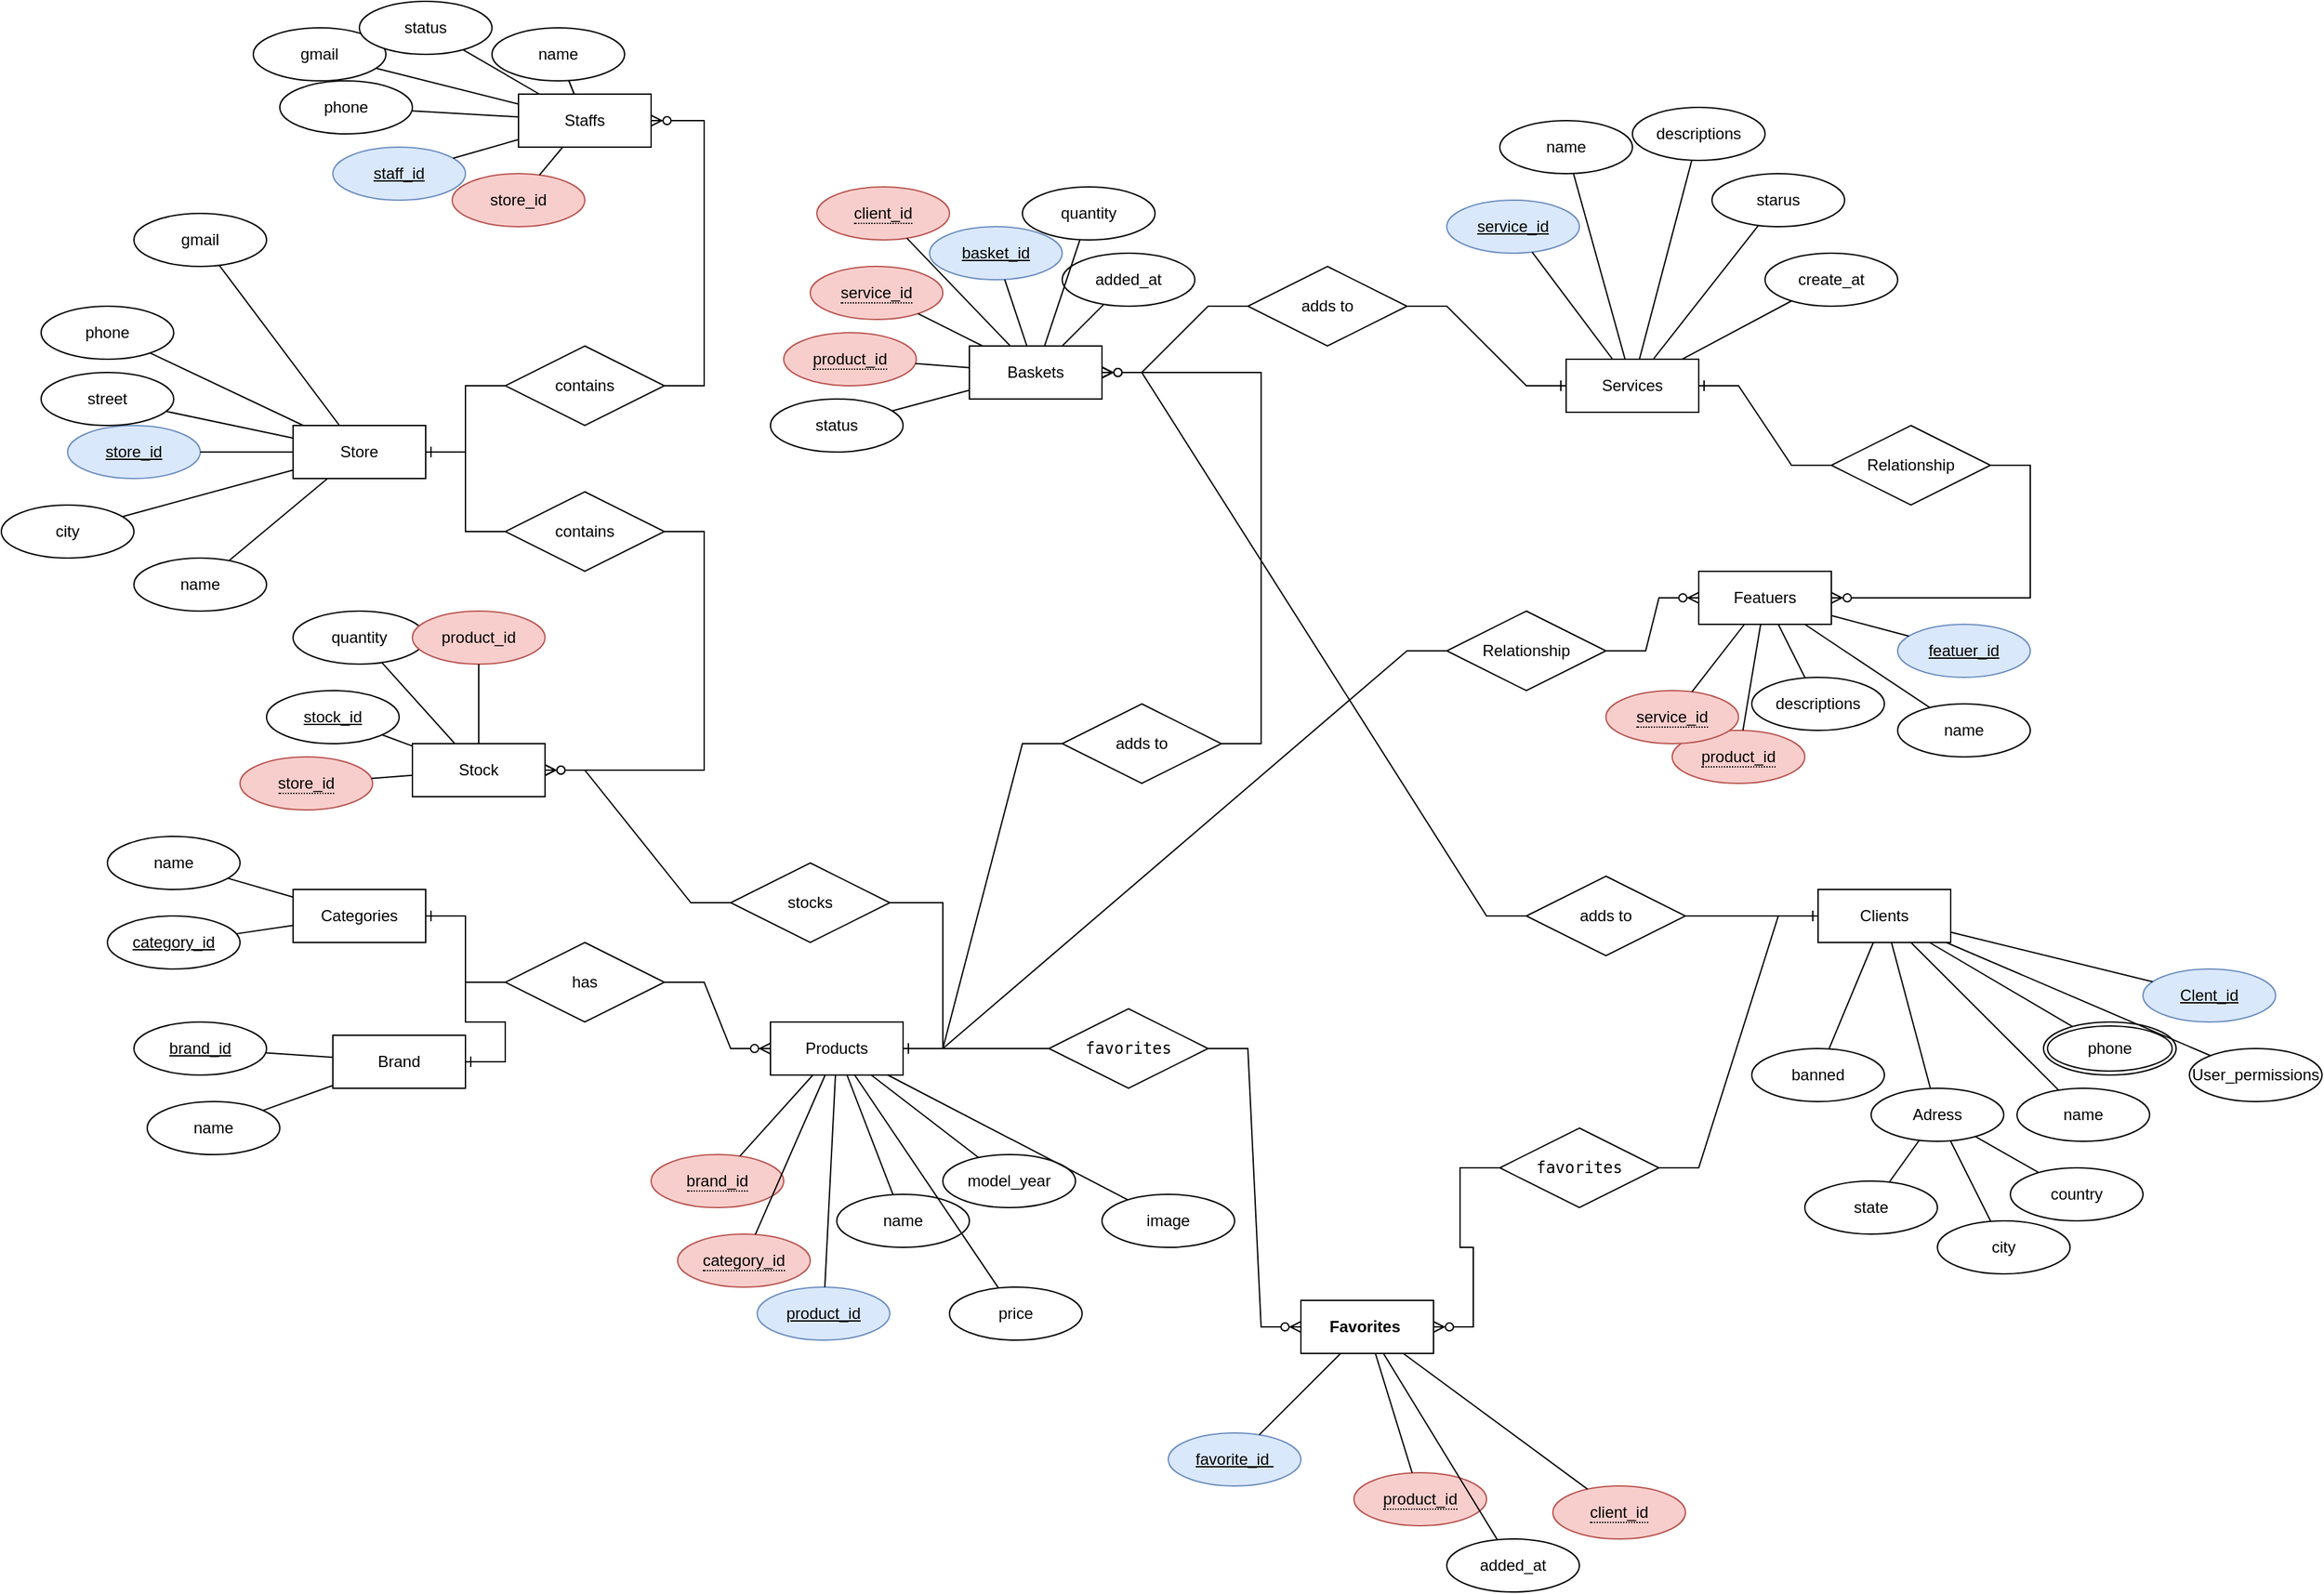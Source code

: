 <mxfile version="26.2.2">
  <diagram name="Page-1" id="0Go1meMKCaIbpSAQUN-O">
    <mxGraphModel dx="2223" dy="1915" grid="1" gridSize="10" guides="1" tooltips="1" connect="1" arrows="1" fold="1" page="1" pageScale="1" pageWidth="850" pageHeight="1100" math="0" shadow="0">
      <root>
        <mxCell id="0" />
        <mxCell id="1" parent="0" />
        <mxCell id="fziOAV0O-x6QPgWiYuab-1" value="Clients" style="whiteSpace=wrap;html=1;align=center;" parent="1" vertex="1">
          <mxGeometry x="1030" y="480" width="100" height="40" as="geometry" />
        </mxCell>
        <mxCell id="fziOAV0O-x6QPgWiYuab-2" value="Clent_id" style="ellipse;whiteSpace=wrap;html=1;align=center;fontStyle=4;fillColor=#dae8fc;strokeColor=#6c8ebf;gradientColor=none;" parent="1" vertex="1">
          <mxGeometry x="1275" y="540" width="100" height="40" as="geometry" />
        </mxCell>
        <mxCell id="fziOAV0O-x6QPgWiYuab-3" value="phone" style="ellipse;shape=doubleEllipse;margin=3;whiteSpace=wrap;html=1;align=center;" parent="1" vertex="1">
          <mxGeometry x="1200" y="580" width="100" height="40" as="geometry" />
        </mxCell>
        <mxCell id="fziOAV0O-x6QPgWiYuab-4" value="Adress" style="ellipse;whiteSpace=wrap;html=1;align=center;" parent="1" vertex="1">
          <mxGeometry x="1070" y="630" width="100" height="40" as="geometry" />
        </mxCell>
        <mxCell id="fziOAV0O-x6QPgWiYuab-5" value="state" style="ellipse;whiteSpace=wrap;html=1;align=center;" parent="1" vertex="1">
          <mxGeometry x="1020" y="700" width="100" height="40" as="geometry" />
        </mxCell>
        <mxCell id="fziOAV0O-x6QPgWiYuab-6" value="country" style="ellipse;whiteSpace=wrap;html=1;align=center;" parent="1" vertex="1">
          <mxGeometry x="1175" y="690" width="100" height="40" as="geometry" />
        </mxCell>
        <mxCell id="fziOAV0O-x6QPgWiYuab-7" value="city" style="ellipse;whiteSpace=wrap;html=1;align=center;" parent="1" vertex="1">
          <mxGeometry x="1120" y="730" width="100" height="40" as="geometry" />
        </mxCell>
        <mxCell id="fziOAV0O-x6QPgWiYuab-8" value="" style="endArrow=none;html=1;rounded=0;" parent="1" source="fziOAV0O-x6QPgWiYuab-6" target="fziOAV0O-x6QPgWiYuab-4" edge="1">
          <mxGeometry relative="1" as="geometry">
            <mxPoint x="340" y="-90" as="sourcePoint" />
            <mxPoint x="500" y="-90" as="targetPoint" />
          </mxGeometry>
        </mxCell>
        <mxCell id="fziOAV0O-x6QPgWiYuab-9" value="" style="endArrow=none;html=1;rounded=0;" parent="1" source="fziOAV0O-x6QPgWiYuab-5" target="fziOAV0O-x6QPgWiYuab-4" edge="1">
          <mxGeometry relative="1" as="geometry">
            <mxPoint x="90" y="-160" as="sourcePoint" />
            <mxPoint x="250" y="-160" as="targetPoint" />
          </mxGeometry>
        </mxCell>
        <mxCell id="fziOAV0O-x6QPgWiYuab-10" value="" style="endArrow=none;html=1;rounded=0;" parent="1" source="fziOAV0O-x6QPgWiYuab-7" target="fziOAV0O-x6QPgWiYuab-4" edge="1">
          <mxGeometry relative="1" as="geometry">
            <mxPoint x="-80" y="-60" as="sourcePoint" />
            <mxPoint x="80" y="-60" as="targetPoint" />
          </mxGeometry>
        </mxCell>
        <mxCell id="fziOAV0O-x6QPgWiYuab-11" value="" style="endArrow=none;html=1;rounded=0;" parent="1" source="fziOAV0O-x6QPgWiYuab-3" target="fziOAV0O-x6QPgWiYuab-1" edge="1">
          <mxGeometry relative="1" as="geometry">
            <mxPoint x="340" y="-90" as="sourcePoint" />
            <mxPoint x="500" y="-90" as="targetPoint" />
          </mxGeometry>
        </mxCell>
        <mxCell id="fziOAV0O-x6QPgWiYuab-12" value="" style="endArrow=none;html=1;rounded=0;" parent="1" source="fziOAV0O-x6QPgWiYuab-4" target="fziOAV0O-x6QPgWiYuab-1" edge="1">
          <mxGeometry relative="1" as="geometry">
            <mxPoint x="340" y="20" as="sourcePoint" />
            <mxPoint x="500" y="20" as="targetPoint" />
          </mxGeometry>
        </mxCell>
        <mxCell id="fziOAV0O-x6QPgWiYuab-13" value="" style="endArrow=none;html=1;rounded=0;" parent="1" source="fziOAV0O-x6QPgWiYuab-2" target="fziOAV0O-x6QPgWiYuab-1" edge="1">
          <mxGeometry relative="1" as="geometry">
            <mxPoint x="-90" y="80" as="sourcePoint" />
            <mxPoint x="70" y="80" as="targetPoint" />
          </mxGeometry>
        </mxCell>
        <mxCell id="fziOAV0O-x6QPgWiYuab-14" value="name" style="ellipse;whiteSpace=wrap;html=1;align=center;" parent="1" vertex="1">
          <mxGeometry x="1180" y="630" width="100" height="40" as="geometry" />
        </mxCell>
        <mxCell id="fziOAV0O-x6QPgWiYuab-15" value="" style="endArrow=none;html=1;rounded=0;" parent="1" source="fziOAV0O-x6QPgWiYuab-14" target="fziOAV0O-x6QPgWiYuab-1" edge="1">
          <mxGeometry relative="1" as="geometry">
            <mxPoint x="20" y="230" as="sourcePoint" />
            <mxPoint x="180" y="230" as="targetPoint" />
          </mxGeometry>
        </mxCell>
        <mxCell id="fziOAV0O-x6QPgWiYuab-16" value="User_permissions" style="ellipse;whiteSpace=wrap;html=1;align=center;" parent="1" vertex="1">
          <mxGeometry x="1310" y="600" width="100" height="40" as="geometry" />
        </mxCell>
        <mxCell id="fziOAV0O-x6QPgWiYuab-17" value="banned" style="ellipse;whiteSpace=wrap;html=1;align=center;" parent="1" vertex="1">
          <mxGeometry x="980" y="600" width="100" height="40" as="geometry" />
        </mxCell>
        <mxCell id="fziOAV0O-x6QPgWiYuab-18" value="" style="endArrow=none;html=1;rounded=0;" parent="1" source="fziOAV0O-x6QPgWiYuab-16" target="fziOAV0O-x6QPgWiYuab-1" edge="1">
          <mxGeometry relative="1" as="geometry">
            <mxPoint x="-70" y="270" as="sourcePoint" />
            <mxPoint x="90" y="270" as="targetPoint" />
          </mxGeometry>
        </mxCell>
        <mxCell id="sQHf0m6mFxHsj5n3u1dS-2" value="Store" style="whiteSpace=wrap;html=1;align=center;" parent="1" vertex="1">
          <mxGeometry x="-120" y="130" width="100" height="40" as="geometry" />
        </mxCell>
        <mxCell id="sQHf0m6mFxHsj5n3u1dS-3" value="store_id" style="ellipse;whiteSpace=wrap;html=1;align=center;fontStyle=4;fillColor=#dae8fc;strokeColor=#6c8ebf;" parent="1" vertex="1">
          <mxGeometry x="-290" y="130" width="100" height="40" as="geometry" />
        </mxCell>
        <mxCell id="sQHf0m6mFxHsj5n3u1dS-13" value="" style="endArrow=none;html=1;rounded=0;" parent="1" source="sQHf0m6mFxHsj5n3u1dS-2" target="sQHf0m6mFxHsj5n3u1dS-3" edge="1">
          <mxGeometry relative="1" as="geometry">
            <mxPoint x="-10" y="220" as="sourcePoint" />
            <mxPoint x="360" y="80" as="targetPoint" />
          </mxGeometry>
        </mxCell>
        <mxCell id="sQHf0m6mFxHsj5n3u1dS-15" value="name" style="ellipse;whiteSpace=wrap;html=1;align=center;" parent="1" vertex="1">
          <mxGeometry x="-240" y="230" width="100" height="40" as="geometry" />
        </mxCell>
        <mxCell id="sQHf0m6mFxHsj5n3u1dS-16" value="" style="endArrow=none;html=1;rounded=0;" parent="1" source="sQHf0m6mFxHsj5n3u1dS-2" target="sQHf0m6mFxHsj5n3u1dS-15" edge="1">
          <mxGeometry relative="1" as="geometry">
            <mxPoint x="20" y="230" as="sourcePoint" />
            <mxPoint x="180" y="230" as="targetPoint" />
          </mxGeometry>
        </mxCell>
        <mxCell id="sQHf0m6mFxHsj5n3u1dS-17" value="gmail" style="ellipse;whiteSpace=wrap;html=1;align=center;" parent="1" vertex="1">
          <mxGeometry x="-240" y="-30" width="100" height="40" as="geometry" />
        </mxCell>
        <mxCell id="sQHf0m6mFxHsj5n3u1dS-18" value="phone" style="ellipse;whiteSpace=wrap;html=1;align=center;" parent="1" vertex="1">
          <mxGeometry x="-310" y="40" width="100" height="40" as="geometry" />
        </mxCell>
        <mxCell id="sQHf0m6mFxHsj5n3u1dS-19" value="" style="endArrow=none;html=1;rounded=0;" parent="1" source="sQHf0m6mFxHsj5n3u1dS-2" target="sQHf0m6mFxHsj5n3u1dS-17" edge="1">
          <mxGeometry relative="1" as="geometry">
            <mxPoint x="-70" y="200" as="sourcePoint" />
            <mxPoint x="90" y="200" as="targetPoint" />
          </mxGeometry>
        </mxCell>
        <mxCell id="sQHf0m6mFxHsj5n3u1dS-20" value="" style="endArrow=none;html=1;rounded=0;" parent="1" source="sQHf0m6mFxHsj5n3u1dS-2" target="sQHf0m6mFxHsj5n3u1dS-18" edge="1">
          <mxGeometry relative="1" as="geometry">
            <mxPoint x="20" y="280" as="sourcePoint" />
            <mxPoint x="180" y="280" as="targetPoint" />
          </mxGeometry>
        </mxCell>
        <mxCell id="sQHf0m6mFxHsj5n3u1dS-21" value="city" style="ellipse;whiteSpace=wrap;html=1;align=center;" parent="1" vertex="1">
          <mxGeometry x="-340" y="190" width="100" height="40" as="geometry" />
        </mxCell>
        <mxCell id="sQHf0m6mFxHsj5n3u1dS-22" value="street" style="ellipse;whiteSpace=wrap;html=1;align=center;" parent="1" vertex="1">
          <mxGeometry x="-310" y="90" width="100" height="40" as="geometry" />
        </mxCell>
        <mxCell id="sQHf0m6mFxHsj5n3u1dS-23" value="" style="endArrow=none;html=1;rounded=0;" parent="1" source="sQHf0m6mFxHsj5n3u1dS-2" target="sQHf0m6mFxHsj5n3u1dS-21" edge="1">
          <mxGeometry relative="1" as="geometry">
            <mxPoint x="-60" y="180" as="sourcePoint" />
            <mxPoint x="100" y="180" as="targetPoint" />
          </mxGeometry>
        </mxCell>
        <mxCell id="sQHf0m6mFxHsj5n3u1dS-24" value="" style="endArrow=none;html=1;rounded=0;" parent="1" source="sQHf0m6mFxHsj5n3u1dS-2" target="sQHf0m6mFxHsj5n3u1dS-22" edge="1">
          <mxGeometry relative="1" as="geometry">
            <mxPoint x="-160" y="240" as="sourcePoint" />
            <mxPoint y="240" as="targetPoint" />
          </mxGeometry>
        </mxCell>
        <mxCell id="sQHf0m6mFxHsj5n3u1dS-26" value="Services" style="whiteSpace=wrap;html=1;align=center;" parent="1" vertex="1">
          <mxGeometry x="840" y="80" width="100" height="40" as="geometry" />
        </mxCell>
        <mxCell id="sQHf0m6mFxHsj5n3u1dS-27" value="starus" style="ellipse;whiteSpace=wrap;html=1;align=center;" parent="1" vertex="1">
          <mxGeometry x="950" y="-60" width="100" height="40" as="geometry" />
        </mxCell>
        <mxCell id="sQHf0m6mFxHsj5n3u1dS-28" value="service_id" style="ellipse;whiteSpace=wrap;html=1;align=center;fontStyle=4;fillColor=#dae8fc;strokeColor=#6c8ebf;" parent="1" vertex="1">
          <mxGeometry x="750" y="-40" width="100" height="40" as="geometry" />
        </mxCell>
        <mxCell id="sQHf0m6mFxHsj5n3u1dS-29" value="descriptions" style="ellipse;whiteSpace=wrap;html=1;align=center;" parent="1" vertex="1">
          <mxGeometry x="890" y="-110" width="100" height="40" as="geometry" />
        </mxCell>
        <mxCell id="sQHf0m6mFxHsj5n3u1dS-30" value="name" style="ellipse;whiteSpace=wrap;html=1;align=center;" parent="1" vertex="1">
          <mxGeometry x="790" y="-100" width="100" height="40" as="geometry" />
        </mxCell>
        <mxCell id="sQHf0m6mFxHsj5n3u1dS-31" value="" style="endArrow=none;html=1;rounded=0;" parent="1" source="sQHf0m6mFxHsj5n3u1dS-26" target="sQHf0m6mFxHsj5n3u1dS-27" edge="1">
          <mxGeometry relative="1" as="geometry">
            <mxPoint x="250" y="210" as="sourcePoint" />
            <mxPoint x="410" y="210" as="targetPoint" />
          </mxGeometry>
        </mxCell>
        <mxCell id="sQHf0m6mFxHsj5n3u1dS-32" value="" style="endArrow=none;html=1;rounded=0;" parent="1" source="sQHf0m6mFxHsj5n3u1dS-26" target="sQHf0m6mFxHsj5n3u1dS-29" edge="1">
          <mxGeometry relative="1" as="geometry">
            <mxPoint x="240" y="290" as="sourcePoint" />
            <mxPoint x="400" y="290" as="targetPoint" />
          </mxGeometry>
        </mxCell>
        <mxCell id="sQHf0m6mFxHsj5n3u1dS-33" value="" style="endArrow=none;html=1;rounded=0;" parent="1" source="sQHf0m6mFxHsj5n3u1dS-26" target="sQHf0m6mFxHsj5n3u1dS-30" edge="1">
          <mxGeometry relative="1" as="geometry">
            <mxPoint x="620" y="240" as="sourcePoint" />
            <mxPoint x="780" y="240" as="targetPoint" />
          </mxGeometry>
        </mxCell>
        <mxCell id="sQHf0m6mFxHsj5n3u1dS-34" value="" style="endArrow=none;html=1;rounded=0;" parent="1" source="sQHf0m6mFxHsj5n3u1dS-26" target="sQHf0m6mFxHsj5n3u1dS-28" edge="1">
          <mxGeometry relative="1" as="geometry">
            <mxPoint x="570" y="160" as="sourcePoint" />
            <mxPoint x="730" y="160" as="targetPoint" />
          </mxGeometry>
        </mxCell>
        <mxCell id="sQHf0m6mFxHsj5n3u1dS-35" value="create_at" style="ellipse;whiteSpace=wrap;html=1;align=center;" parent="1" vertex="1">
          <mxGeometry x="990" width="100" height="40" as="geometry" />
        </mxCell>
        <mxCell id="sQHf0m6mFxHsj5n3u1dS-36" value="" style="endArrow=none;html=1;rounded=0;" parent="1" source="sQHf0m6mFxHsj5n3u1dS-26" target="sQHf0m6mFxHsj5n3u1dS-35" edge="1">
          <mxGeometry relative="1" as="geometry">
            <mxPoint x="250" y="220" as="sourcePoint" />
            <mxPoint x="410" y="220" as="targetPoint" />
          </mxGeometry>
        </mxCell>
        <mxCell id="sQHf0m6mFxHsj5n3u1dS-37" value="Categories" style="whiteSpace=wrap;html=1;align=center;" parent="1" vertex="1">
          <mxGeometry x="-120" y="480" width="100" height="40" as="geometry" />
        </mxCell>
        <mxCell id="sQHf0m6mFxHsj5n3u1dS-38" value="Brand" style="whiteSpace=wrap;html=1;align=center;" parent="1" vertex="1">
          <mxGeometry x="-90" y="590" width="100" height="40" as="geometry" />
        </mxCell>
        <mxCell id="sQHf0m6mFxHsj5n3u1dS-39" value="name" style="ellipse;whiteSpace=wrap;html=1;align=center;" parent="1" vertex="1">
          <mxGeometry x="-260" y="440" width="100" height="40" as="geometry" />
        </mxCell>
        <mxCell id="sQHf0m6mFxHsj5n3u1dS-40" value="category_id" style="ellipse;whiteSpace=wrap;html=1;align=center;fontStyle=4;" parent="1" vertex="1">
          <mxGeometry x="-260" y="500" width="100" height="40" as="geometry" />
        </mxCell>
        <mxCell id="sQHf0m6mFxHsj5n3u1dS-41" value="name" style="ellipse;whiteSpace=wrap;html=1;align=center;" parent="1" vertex="1">
          <mxGeometry x="-230" y="640" width="100" height="40" as="geometry" />
        </mxCell>
        <mxCell id="sQHf0m6mFxHsj5n3u1dS-42" value="brand_id" style="ellipse;whiteSpace=wrap;html=1;align=center;fontStyle=4;" parent="1" vertex="1">
          <mxGeometry x="-240" y="580" width="100" height="40" as="geometry" />
        </mxCell>
        <mxCell id="sQHf0m6mFxHsj5n3u1dS-47" value="" style="endArrow=none;html=1;rounded=0;" parent="1" source="sQHf0m6mFxHsj5n3u1dS-39" target="sQHf0m6mFxHsj5n3u1dS-37" edge="1">
          <mxGeometry relative="1" as="geometry">
            <mxPoint x="190" y="310" as="sourcePoint" />
            <mxPoint x="400" y="210" as="targetPoint" />
          </mxGeometry>
        </mxCell>
        <mxCell id="sQHf0m6mFxHsj5n3u1dS-48" value="" style="endArrow=none;html=1;rounded=0;" parent="1" source="sQHf0m6mFxHsj5n3u1dS-40" target="sQHf0m6mFxHsj5n3u1dS-37" edge="1">
          <mxGeometry relative="1" as="geometry">
            <mxPoint x="-90" y="230" as="sourcePoint" />
            <mxPoint x="70" y="230" as="targetPoint" />
          </mxGeometry>
        </mxCell>
        <mxCell id="sQHf0m6mFxHsj5n3u1dS-49" value="" style="endArrow=none;html=1;rounded=0;" parent="1" source="sQHf0m6mFxHsj5n3u1dS-41" target="sQHf0m6mFxHsj5n3u1dS-38" edge="1">
          <mxGeometry relative="1" as="geometry">
            <mxPoint x="10" y="200" as="sourcePoint" />
            <mxPoint x="170" y="200" as="targetPoint" />
          </mxGeometry>
        </mxCell>
        <mxCell id="sQHf0m6mFxHsj5n3u1dS-50" value="" style="endArrow=none;html=1;rounded=0;" parent="1" source="sQHf0m6mFxHsj5n3u1dS-42" target="sQHf0m6mFxHsj5n3u1dS-38" edge="1">
          <mxGeometry relative="1" as="geometry">
            <mxPoint x="290" y="220" as="sourcePoint" />
            <mxPoint x="450" y="220" as="targetPoint" />
          </mxGeometry>
        </mxCell>
        <mxCell id="sQHf0m6mFxHsj5n3u1dS-51" value="Products" style="whiteSpace=wrap;html=1;align=center;" parent="1" vertex="1">
          <mxGeometry x="240" y="580" width="100" height="40" as="geometry" />
        </mxCell>
        <mxCell id="sQHf0m6mFxHsj5n3u1dS-52" value="name" style="ellipse;whiteSpace=wrap;html=1;align=center;" parent="1" vertex="1">
          <mxGeometry x="290" y="710" width="100" height="40" as="geometry" />
        </mxCell>
        <mxCell id="sQHf0m6mFxHsj5n3u1dS-53" value="product_id" style="ellipse;whiteSpace=wrap;html=1;align=center;fontStyle=4;fillColor=#dae8fc;strokeColor=#6c8ebf;" parent="1" vertex="1">
          <mxGeometry x="230" y="780" width="100" height="40" as="geometry" />
        </mxCell>
        <mxCell id="sQHf0m6mFxHsj5n3u1dS-54" value="price" style="ellipse;whiteSpace=wrap;html=1;align=center;" parent="1" vertex="1">
          <mxGeometry x="375" y="780" width="100" height="40" as="geometry" />
        </mxCell>
        <mxCell id="sQHf0m6mFxHsj5n3u1dS-55" value="image" style="ellipse;whiteSpace=wrap;html=1;align=center;" parent="1" vertex="1">
          <mxGeometry x="490" y="710" width="100" height="40" as="geometry" />
        </mxCell>
        <mxCell id="sQHf0m6mFxHsj5n3u1dS-56" value="model_year" style="ellipse;whiteSpace=wrap;html=1;align=center;" parent="1" vertex="1">
          <mxGeometry x="370" y="680" width="100" height="40" as="geometry" />
        </mxCell>
        <mxCell id="sQHf0m6mFxHsj5n3u1dS-62" value="" style="endArrow=none;html=1;rounded=0;" parent="1" source="sQHf0m6mFxHsj5n3u1dS-51" target="sQHf0m6mFxHsj5n3u1dS-53" edge="1">
          <mxGeometry relative="1" as="geometry">
            <mxPoint x="330" y="690" as="sourcePoint" />
            <mxPoint x="490" y="690" as="targetPoint" />
          </mxGeometry>
        </mxCell>
        <mxCell id="sQHf0m6mFxHsj5n3u1dS-63" value="" style="endArrow=none;html=1;rounded=0;" parent="1" source="sQHf0m6mFxHsj5n3u1dS-51" target="sQHf0m6mFxHsj5n3u1dS-56" edge="1">
          <mxGeometry relative="1" as="geometry">
            <mxPoint x="240" y="530" as="sourcePoint" />
            <mxPoint x="400" y="530" as="targetPoint" />
          </mxGeometry>
        </mxCell>
        <mxCell id="sQHf0m6mFxHsj5n3u1dS-64" value="" style="endArrow=none;html=1;rounded=0;" parent="1" source="sQHf0m6mFxHsj5n3u1dS-51" target="sQHf0m6mFxHsj5n3u1dS-52" edge="1">
          <mxGeometry relative="1" as="geometry">
            <mxPoint x="30" y="580" as="sourcePoint" />
            <mxPoint x="190" y="580" as="targetPoint" />
          </mxGeometry>
        </mxCell>
        <mxCell id="sQHf0m6mFxHsj5n3u1dS-65" value="" style="endArrow=none;html=1;rounded=0;" parent="1" source="sQHf0m6mFxHsj5n3u1dS-54" target="sQHf0m6mFxHsj5n3u1dS-51" edge="1">
          <mxGeometry relative="1" as="geometry">
            <mxPoint x="330" y="430" as="sourcePoint" />
            <mxPoint x="490" y="430" as="targetPoint" />
          </mxGeometry>
        </mxCell>
        <mxCell id="sQHf0m6mFxHsj5n3u1dS-66" value="" style="endArrow=none;html=1;rounded=0;" parent="1" source="sQHf0m6mFxHsj5n3u1dS-51" target="sQHf0m6mFxHsj5n3u1dS-55" edge="1">
          <mxGeometry relative="1" as="geometry">
            <mxPoint x="560" y="400" as="sourcePoint" />
            <mxPoint x="720" y="400" as="targetPoint" />
          </mxGeometry>
        </mxCell>
        <mxCell id="sQHf0m6mFxHsj5n3u1dS-67" value="&lt;span style=&quot;border-bottom: 1px dotted&quot;&gt;brand_id&lt;/span&gt;" style="ellipse;whiteSpace=wrap;html=1;align=center;fillColor=#f8cecc;strokeColor=#b85450;" parent="1" vertex="1">
          <mxGeometry x="150" y="680" width="100" height="40" as="geometry" />
        </mxCell>
        <mxCell id="sQHf0m6mFxHsj5n3u1dS-68" value="&lt;span style=&quot;border-bottom: 1px dotted&quot;&gt;category_id&lt;/span&gt;" style="ellipse;whiteSpace=wrap;html=1;align=center;fillColor=#f8cecc;strokeColor=#b85450;" parent="1" vertex="1">
          <mxGeometry x="170" y="740" width="100" height="40" as="geometry" />
        </mxCell>
        <mxCell id="sQHf0m6mFxHsj5n3u1dS-69" value="" style="endArrow=none;html=1;rounded=0;" parent="1" source="sQHf0m6mFxHsj5n3u1dS-68" target="sQHf0m6mFxHsj5n3u1dS-51" edge="1">
          <mxGeometry relative="1" as="geometry">
            <mxPoint x="420" y="480" as="sourcePoint" />
            <mxPoint x="580" y="480" as="targetPoint" />
          </mxGeometry>
        </mxCell>
        <mxCell id="sQHf0m6mFxHsj5n3u1dS-70" value="" style="endArrow=none;html=1;rounded=0;" parent="1" source="sQHf0m6mFxHsj5n3u1dS-67" target="sQHf0m6mFxHsj5n3u1dS-51" edge="1">
          <mxGeometry relative="1" as="geometry">
            <mxPoint x="150" y="570" as="sourcePoint" />
            <mxPoint x="310" y="570" as="targetPoint" />
          </mxGeometry>
        </mxCell>
        <mxCell id="sQHf0m6mFxHsj5n3u1dS-71" value="has" style="shape=rhombus;perimeter=rhombusPerimeter;whiteSpace=wrap;html=1;align=center;rotation=0;" parent="1" vertex="1">
          <mxGeometry x="40" y="520" width="120" height="60" as="geometry" />
        </mxCell>
        <mxCell id="sQHf0m6mFxHsj5n3u1dS-73" value="" style="edgeStyle=entityRelationEdgeStyle;fontSize=12;html=1;endArrow=ERzeroToMany;endFill=1;rounded=0;" parent="1" source="sQHf0m6mFxHsj5n3u1dS-71" target="sQHf0m6mFxHsj5n3u1dS-51" edge="1">
          <mxGeometry width="100" height="100" relative="1" as="geometry">
            <mxPoint x="440" y="570" as="sourcePoint" />
            <mxPoint x="540" y="470" as="targetPoint" />
          </mxGeometry>
        </mxCell>
        <mxCell id="sQHf0m6mFxHsj5n3u1dS-75" value="" style="edgeStyle=entityRelationEdgeStyle;fontSize=12;html=1;endArrow=ERone;endFill=1;rounded=0;" parent="1" source="sQHf0m6mFxHsj5n3u1dS-71" target="sQHf0m6mFxHsj5n3u1dS-37" edge="1">
          <mxGeometry width="100" height="100" relative="1" as="geometry">
            <mxPoint x="680" y="620.0" as="sourcePoint" />
            <mxPoint x="550" y="430" as="targetPoint" />
          </mxGeometry>
        </mxCell>
        <mxCell id="sQHf0m6mFxHsj5n3u1dS-76" value="" style="edgeStyle=entityRelationEdgeStyle;fontSize=12;html=1;endArrow=ERone;endFill=1;rounded=0;" parent="1" source="sQHf0m6mFxHsj5n3u1dS-71" target="sQHf0m6mFxHsj5n3u1dS-38" edge="1">
          <mxGeometry width="100" height="100" relative="1" as="geometry">
            <mxPoint x="610" y="610" as="sourcePoint" />
            <mxPoint x="710" y="510" as="targetPoint" />
          </mxGeometry>
        </mxCell>
        <mxCell id="OvcfhgWWbMKbWwJi6B8m-1" value="Stock" style="whiteSpace=wrap;html=1;align=center;" vertex="1" parent="1">
          <mxGeometry x="-30" y="370" width="100" height="40" as="geometry" />
        </mxCell>
        <mxCell id="OvcfhgWWbMKbWwJi6B8m-2" value="quantity" style="ellipse;whiteSpace=wrap;html=1;align=center;" vertex="1" parent="1">
          <mxGeometry x="-120" y="270" width="100" height="40" as="geometry" />
        </mxCell>
        <mxCell id="OvcfhgWWbMKbWwJi6B8m-3" value="stock_id" style="ellipse;whiteSpace=wrap;html=1;align=center;fontStyle=4;" vertex="1" parent="1">
          <mxGeometry x="-140" y="330" width="100" height="40" as="geometry" />
        </mxCell>
        <mxCell id="OvcfhgWWbMKbWwJi6B8m-4" value="" style="endArrow=none;html=1;rounded=0;" edge="1" parent="1" source="OvcfhgWWbMKbWwJi6B8m-2" target="OvcfhgWWbMKbWwJi6B8m-1">
          <mxGeometry relative="1" as="geometry">
            <mxPoint x="-20" y="280" as="sourcePoint" />
            <mxPoint x="140" y="280" as="targetPoint" />
          </mxGeometry>
        </mxCell>
        <mxCell id="OvcfhgWWbMKbWwJi6B8m-5" value="" style="endArrow=none;html=1;rounded=0;" edge="1" parent="1" source="OvcfhgWWbMKbWwJi6B8m-3" target="OvcfhgWWbMKbWwJi6B8m-1">
          <mxGeometry relative="1" as="geometry">
            <mxPoint x="-230" y="360" as="sourcePoint" />
            <mxPoint x="-70" y="360" as="targetPoint" />
          </mxGeometry>
        </mxCell>
        <mxCell id="OvcfhgWWbMKbWwJi6B8m-6" value="contains" style="shape=rhombus;perimeter=rhombusPerimeter;whiteSpace=wrap;html=1;align=center;" vertex="1" parent="1">
          <mxGeometry x="40" y="180" width="120" height="60" as="geometry" />
        </mxCell>
        <mxCell id="OvcfhgWWbMKbWwJi6B8m-7" value="stocks" style="shape=rhombus;perimeter=rhombusPerimeter;whiteSpace=wrap;html=1;align=center;" vertex="1" parent="1">
          <mxGeometry x="210" y="460" width="120" height="60" as="geometry" />
        </mxCell>
        <mxCell id="OvcfhgWWbMKbWwJi6B8m-8" value="" style="edgeStyle=entityRelationEdgeStyle;fontSize=12;html=1;endArrow=ERzeroToMany;endFill=1;rounded=0;" edge="1" parent="1" source="OvcfhgWWbMKbWwJi6B8m-7" target="OvcfhgWWbMKbWwJi6B8m-1">
          <mxGeometry width="100" height="100" relative="1" as="geometry">
            <mxPoint x="-150" y="440" as="sourcePoint" />
            <mxPoint x="-50" y="340" as="targetPoint" />
          </mxGeometry>
        </mxCell>
        <mxCell id="OvcfhgWWbMKbWwJi6B8m-9" value="" style="edgeStyle=entityRelationEdgeStyle;fontSize=12;html=1;endArrow=ERone;endFill=1;rounded=0;" edge="1" parent="1" source="OvcfhgWWbMKbWwJi6B8m-7" target="sQHf0m6mFxHsj5n3u1dS-51">
          <mxGeometry width="100" height="100" relative="1" as="geometry">
            <mxPoint x="180" y="460" as="sourcePoint" />
            <mxPoint x="280" y="360" as="targetPoint" />
          </mxGeometry>
        </mxCell>
        <mxCell id="OvcfhgWWbMKbWwJi6B8m-12" value="" style="edgeStyle=entityRelationEdgeStyle;fontSize=12;html=1;endArrow=ERzeroToMany;endFill=1;rounded=0;" edge="1" parent="1" source="OvcfhgWWbMKbWwJi6B8m-6" target="OvcfhgWWbMKbWwJi6B8m-1">
          <mxGeometry width="100" height="100" relative="1" as="geometry">
            <mxPoint x="-80" y="250" as="sourcePoint" />
            <mxPoint x="380" y="210" as="targetPoint" />
          </mxGeometry>
        </mxCell>
        <mxCell id="OvcfhgWWbMKbWwJi6B8m-13" value="" style="edgeStyle=entityRelationEdgeStyle;fontSize=12;html=1;endArrow=ERone;endFill=1;rounded=0;" edge="1" parent="1" source="OvcfhgWWbMKbWwJi6B8m-6" target="sQHf0m6mFxHsj5n3u1dS-2">
          <mxGeometry width="100" height="100" relative="1" as="geometry">
            <mxPoint x="130" y="310" as="sourcePoint" />
            <mxPoint x="230" y="210" as="targetPoint" />
          </mxGeometry>
        </mxCell>
        <mxCell id="OvcfhgWWbMKbWwJi6B8m-15" value="" style="endArrow=none;html=1;rounded=0;" edge="1" parent="1" source="fziOAV0O-x6QPgWiYuab-1" target="fziOAV0O-x6QPgWiYuab-17">
          <mxGeometry relative="1" as="geometry">
            <mxPoint x="70" y="-170" as="sourcePoint" />
            <mxPoint x="230" y="-170" as="targetPoint" />
          </mxGeometry>
        </mxCell>
        <mxCell id="OvcfhgWWbMKbWwJi6B8m-18" value="product_id" style="ellipse;whiteSpace=wrap;html=1;align=center;fillColor=#f8cecc;strokeColor=#b85450;" vertex="1" parent="1">
          <mxGeometry x="-30" y="270" width="100" height="40" as="geometry" />
        </mxCell>
        <mxCell id="OvcfhgWWbMKbWwJi6B8m-19" value="&lt;span style=&quot;border-bottom: 1px dotted&quot;&gt;store_id&lt;/span&gt;" style="ellipse;whiteSpace=wrap;html=1;align=center;fillColor=#f8cecc;strokeColor=#b85450;" vertex="1" parent="1">
          <mxGeometry x="-160" y="380" width="100" height="40" as="geometry" />
        </mxCell>
        <mxCell id="OvcfhgWWbMKbWwJi6B8m-20" value="" style="endArrow=none;html=1;rounded=0;" edge="1" parent="1" source="OvcfhgWWbMKbWwJi6B8m-1" target="OvcfhgWWbMKbWwJi6B8m-18">
          <mxGeometry relative="1" as="geometry">
            <mxPoint x="-240" y="370" as="sourcePoint" />
            <mxPoint x="-80" y="370" as="targetPoint" />
          </mxGeometry>
        </mxCell>
        <mxCell id="OvcfhgWWbMKbWwJi6B8m-21" value="" style="endArrow=none;html=1;rounded=0;" edge="1" parent="1" source="OvcfhgWWbMKbWwJi6B8m-1" target="OvcfhgWWbMKbWwJi6B8m-19">
          <mxGeometry relative="1" as="geometry">
            <mxPoint x="-210" y="410" as="sourcePoint" />
            <mxPoint x="-50" y="410" as="targetPoint" />
          </mxGeometry>
        </mxCell>
        <mxCell id="OvcfhgWWbMKbWwJi6B8m-23" value="&lt;span style=&quot;font-weight: 700; text-wrap-mode: nowrap;&quot;&gt;Favorites&amp;nbsp;&lt;/span&gt;" style="whiteSpace=wrap;html=1;align=center;" vertex="1" parent="1">
          <mxGeometry x="640" y="790" width="100" height="40" as="geometry" />
        </mxCell>
        <mxCell id="OvcfhgWWbMKbWwJi6B8m-25" value="favorite_id&amp;nbsp;" style="ellipse;whiteSpace=wrap;html=1;align=center;fontStyle=4;fillColor=#dae8fc;strokeColor=#6c8ebf;" vertex="1" parent="1">
          <mxGeometry x="540" y="890" width="100" height="40" as="geometry" />
        </mxCell>
        <mxCell id="OvcfhgWWbMKbWwJi6B8m-26" value="added_at" style="ellipse;whiteSpace=wrap;html=1;align=center;" vertex="1" parent="1">
          <mxGeometry x="750" y="970" width="100" height="40" as="geometry" />
        </mxCell>
        <mxCell id="OvcfhgWWbMKbWwJi6B8m-27" value="&lt;span style=&quot;border-bottom: 1px dotted&quot;&gt;client_id&lt;/span&gt;" style="ellipse;whiteSpace=wrap;html=1;align=center;fillColor=#f8cecc;strokeColor=#b85450;" vertex="1" parent="1">
          <mxGeometry x="830" y="930" width="100" height="40" as="geometry" />
        </mxCell>
        <mxCell id="OvcfhgWWbMKbWwJi6B8m-28" value="&lt;span style=&quot;border-bottom: 1px dotted&quot;&gt;product_id&lt;/span&gt;" style="ellipse;whiteSpace=wrap;html=1;align=center;fillColor=#f8cecc;strokeColor=#b85450;" vertex="1" parent="1">
          <mxGeometry x="680" y="920" width="100" height="40" as="geometry" />
        </mxCell>
        <mxCell id="OvcfhgWWbMKbWwJi6B8m-29" value="" style="endArrow=none;html=1;rounded=0;" edge="1" parent="1" source="OvcfhgWWbMKbWwJi6B8m-23" target="OvcfhgWWbMKbWwJi6B8m-26">
          <mxGeometry relative="1" as="geometry">
            <mxPoint x="810" y="610" as="sourcePoint" />
            <mxPoint x="970" y="610" as="targetPoint" />
          </mxGeometry>
        </mxCell>
        <mxCell id="OvcfhgWWbMKbWwJi6B8m-30" value="" style="endArrow=none;html=1;rounded=0;" edge="1" parent="1" source="OvcfhgWWbMKbWwJi6B8m-23" target="OvcfhgWWbMKbWwJi6B8m-28">
          <mxGeometry relative="1" as="geometry">
            <mxPoint x="850" y="580" as="sourcePoint" />
            <mxPoint x="1010" y="580" as="targetPoint" />
          </mxGeometry>
        </mxCell>
        <mxCell id="OvcfhgWWbMKbWwJi6B8m-31" value="" style="endArrow=none;html=1;rounded=0;" edge="1" parent="1" source="OvcfhgWWbMKbWwJi6B8m-23" target="OvcfhgWWbMKbWwJi6B8m-27">
          <mxGeometry relative="1" as="geometry">
            <mxPoint x="630" y="550" as="sourcePoint" />
            <mxPoint x="790" y="550" as="targetPoint" />
          </mxGeometry>
        </mxCell>
        <mxCell id="OvcfhgWWbMKbWwJi6B8m-32" value="" style="endArrow=none;html=1;rounded=0;" edge="1" parent="1" source="OvcfhgWWbMKbWwJi6B8m-23" target="OvcfhgWWbMKbWwJi6B8m-25">
          <mxGeometry relative="1" as="geometry">
            <mxPoint x="820" y="630" as="sourcePoint" />
            <mxPoint x="980" y="630" as="targetPoint" />
          </mxGeometry>
        </mxCell>
        <mxCell id="OvcfhgWWbMKbWwJi6B8m-33" value="&lt;code data-end=&quot;1042&quot; data-start=&quot;1031&quot;&gt;favorites&lt;/code&gt;" style="shape=rhombus;perimeter=rhombusPerimeter;whiteSpace=wrap;html=1;align=center;" vertex="1" parent="1">
          <mxGeometry x="790" y="660" width="120" height="60" as="geometry" />
        </mxCell>
        <mxCell id="OvcfhgWWbMKbWwJi6B8m-34" value="&lt;code data-end=&quot;1042&quot; data-start=&quot;1031&quot;&gt;favorites&lt;/code&gt;" style="shape=rhombus;perimeter=rhombusPerimeter;whiteSpace=wrap;html=1;align=center;" vertex="1" parent="1">
          <mxGeometry x="450" y="570" width="120" height="60" as="geometry" />
        </mxCell>
        <mxCell id="OvcfhgWWbMKbWwJi6B8m-36" value="" style="edgeStyle=entityRelationEdgeStyle;fontSize=12;html=1;endArrow=ERzeroToMany;endFill=1;rounded=0;" edge="1" parent="1" source="OvcfhgWWbMKbWwJi6B8m-34" target="OvcfhgWWbMKbWwJi6B8m-23">
          <mxGeometry width="100" height="100" relative="1" as="geometry">
            <mxPoint x="750" y="580" as="sourcePoint" />
            <mxPoint x="850" y="480" as="targetPoint" />
          </mxGeometry>
        </mxCell>
        <mxCell id="OvcfhgWWbMKbWwJi6B8m-37" value="" style="edgeStyle=entityRelationEdgeStyle;fontSize=12;html=1;endArrow=ERzeroToMany;endFill=1;rounded=0;" edge="1" parent="1" source="OvcfhgWWbMKbWwJi6B8m-33" target="OvcfhgWWbMKbWwJi6B8m-23">
          <mxGeometry width="100" height="100" relative="1" as="geometry">
            <mxPoint x="620" y="580" as="sourcePoint" />
            <mxPoint x="720" y="480" as="targetPoint" />
          </mxGeometry>
        </mxCell>
        <mxCell id="OvcfhgWWbMKbWwJi6B8m-38" value="" style="edgeStyle=entityRelationEdgeStyle;fontSize=12;html=1;endArrow=ERone;endFill=1;rounded=0;" edge="1" parent="1" source="OvcfhgWWbMKbWwJi6B8m-34" target="sQHf0m6mFxHsj5n3u1dS-51">
          <mxGeometry width="100" height="100" relative="1" as="geometry">
            <mxPoint x="610" y="620" as="sourcePoint" />
            <mxPoint x="710" y="520" as="targetPoint" />
            <Array as="points">
              <mxPoint x="500" y="580" />
              <mxPoint x="500" y="560" />
              <mxPoint x="470" y="520" />
              <mxPoint x="470" y="530" />
              <mxPoint x="450" y="480" />
              <mxPoint x="420" y="330" />
              <mxPoint x="460" y="540" />
            </Array>
          </mxGeometry>
        </mxCell>
        <mxCell id="OvcfhgWWbMKbWwJi6B8m-39" value="" style="edgeStyle=entityRelationEdgeStyle;fontSize=12;html=1;endArrow=ERone;endFill=1;rounded=0;" edge="1" parent="1" source="OvcfhgWWbMKbWwJi6B8m-33" target="fziOAV0O-x6QPgWiYuab-1">
          <mxGeometry width="100" height="100" relative="1" as="geometry">
            <mxPoint x="570" y="560" as="sourcePoint" />
            <mxPoint x="670" y="460" as="targetPoint" />
          </mxGeometry>
        </mxCell>
        <mxCell id="OvcfhgWWbMKbWwJi6B8m-45" value="Staffs" style="whiteSpace=wrap;html=1;align=center;" vertex="1" parent="1">
          <mxGeometry x="50" y="-120" width="100" height="40" as="geometry" />
        </mxCell>
        <mxCell id="OvcfhgWWbMKbWwJi6B8m-46" value="staff_id" style="ellipse;whiteSpace=wrap;html=1;align=center;fontStyle=4;fillColor=#dae8fc;strokeColor=#6c8ebf;" vertex="1" parent="1">
          <mxGeometry x="-90" y="-80" width="100" height="40" as="geometry" />
        </mxCell>
        <mxCell id="OvcfhgWWbMKbWwJi6B8m-49" value="gmail" style="ellipse;whiteSpace=wrap;html=1;align=center;" vertex="1" parent="1">
          <mxGeometry x="-150" y="-170" width="100" height="40" as="geometry" />
        </mxCell>
        <mxCell id="OvcfhgWWbMKbWwJi6B8m-50" value="phone" style="ellipse;whiteSpace=wrap;html=1;align=center;" vertex="1" parent="1">
          <mxGeometry x="-130" y="-130" width="100" height="40" as="geometry" />
        </mxCell>
        <mxCell id="OvcfhgWWbMKbWwJi6B8m-52" value="" style="endArrow=none;html=1;rounded=0;" edge="1" parent="1" source="OvcfhgWWbMKbWwJi6B8m-45" target="OvcfhgWWbMKbWwJi6B8m-46">
          <mxGeometry relative="1" as="geometry">
            <mxPoint x="20" y="-20" as="sourcePoint" />
            <mxPoint x="180" y="-20" as="targetPoint" />
          </mxGeometry>
        </mxCell>
        <mxCell id="OvcfhgWWbMKbWwJi6B8m-53" value="" style="endArrow=none;html=1;rounded=0;" edge="1" parent="1" source="OvcfhgWWbMKbWwJi6B8m-51" target="OvcfhgWWbMKbWwJi6B8m-45">
          <mxGeometry relative="1" as="geometry">
            <mxPoint x="-10" y="-30" as="sourcePoint" />
            <mxPoint x="150" y="-30" as="targetPoint" />
          </mxGeometry>
        </mxCell>
        <mxCell id="OvcfhgWWbMKbWwJi6B8m-54" value="" style="endArrow=none;html=1;rounded=0;" edge="1" parent="1" source="OvcfhgWWbMKbWwJi6B8m-50" target="OvcfhgWWbMKbWwJi6B8m-45">
          <mxGeometry relative="1" as="geometry">
            <mxPoint x="-10" y="-20" as="sourcePoint" />
            <mxPoint x="150" y="-20" as="targetPoint" />
          </mxGeometry>
        </mxCell>
        <mxCell id="OvcfhgWWbMKbWwJi6B8m-55" value="" style="endArrow=none;html=1;rounded=0;" edge="1" parent="1" source="OvcfhgWWbMKbWwJi6B8m-51" target="OvcfhgWWbMKbWwJi6B8m-45">
          <mxGeometry relative="1" as="geometry">
            <mxPoint x="-40" y="-30" as="sourcePoint" />
            <mxPoint x="120" y="-30" as="targetPoint" />
          </mxGeometry>
        </mxCell>
        <mxCell id="OvcfhgWWbMKbWwJi6B8m-56" value="status" style="ellipse;whiteSpace=wrap;html=1;align=center;" vertex="1" parent="1">
          <mxGeometry x="-70" y="-190" width="100" height="40" as="geometry" />
        </mxCell>
        <mxCell id="OvcfhgWWbMKbWwJi6B8m-57" value="" style="endArrow=none;html=1;rounded=0;" edge="1" parent="1" source="OvcfhgWWbMKbWwJi6B8m-56" target="OvcfhgWWbMKbWwJi6B8m-45">
          <mxGeometry relative="1" as="geometry">
            <mxPoint x="-20" y="-220" as="sourcePoint" />
            <mxPoint x="140" y="-220" as="targetPoint" />
          </mxGeometry>
        </mxCell>
        <mxCell id="OvcfhgWWbMKbWwJi6B8m-58" value="contains" style="shape=rhombus;perimeter=rhombusPerimeter;whiteSpace=wrap;html=1;align=center;" vertex="1" parent="1">
          <mxGeometry x="40" y="70" width="120" height="60" as="geometry" />
        </mxCell>
        <mxCell id="OvcfhgWWbMKbWwJi6B8m-59" value="" style="edgeStyle=entityRelationEdgeStyle;fontSize=12;html=1;endArrow=ERzeroToMany;endFill=1;rounded=0;" edge="1" parent="1" source="OvcfhgWWbMKbWwJi6B8m-58" target="OvcfhgWWbMKbWwJi6B8m-45">
          <mxGeometry width="100" height="100" relative="1" as="geometry">
            <mxPoint x="-190" y="50" as="sourcePoint" />
            <mxPoint x="-90" y="-50" as="targetPoint" />
          </mxGeometry>
        </mxCell>
        <mxCell id="OvcfhgWWbMKbWwJi6B8m-60" value="" style="edgeStyle=entityRelationEdgeStyle;fontSize=12;html=1;endArrow=ERone;endFill=1;rounded=0;" edge="1" parent="1" source="OvcfhgWWbMKbWwJi6B8m-58" target="sQHf0m6mFxHsj5n3u1dS-2">
          <mxGeometry width="100" height="100" relative="1" as="geometry">
            <mxPoint x="-260" y="20" as="sourcePoint" />
            <mxPoint x="350" y="50" as="targetPoint" />
          </mxGeometry>
        </mxCell>
        <mxCell id="OvcfhgWWbMKbWwJi6B8m-65" value="store_id" style="ellipse;whiteSpace=wrap;html=1;align=center;fillColor=#f8cecc;strokeColor=#b85450;" vertex="1" parent="1">
          <mxGeometry y="-60" width="100" height="40" as="geometry" />
        </mxCell>
        <mxCell id="OvcfhgWWbMKbWwJi6B8m-69" value="" style="endArrow=none;html=1;rounded=0;" edge="1" parent="1" source="OvcfhgWWbMKbWwJi6B8m-45" target="OvcfhgWWbMKbWwJi6B8m-65">
          <mxGeometry relative="1" as="geometry">
            <mxPoint x="-40" as="sourcePoint" />
            <mxPoint x="120" as="targetPoint" />
          </mxGeometry>
        </mxCell>
        <mxCell id="OvcfhgWWbMKbWwJi6B8m-70" value="" style="endArrow=none;html=1;rounded=0;" edge="1" parent="1" source="OvcfhgWWbMKbWwJi6B8m-49" target="OvcfhgWWbMKbWwJi6B8m-45">
          <mxGeometry relative="1" as="geometry">
            <mxPoint x="-86" y="-141" as="sourcePoint" />
            <mxPoint x="50" y="-111" as="targetPoint" />
          </mxGeometry>
        </mxCell>
        <mxCell id="OvcfhgWWbMKbWwJi6B8m-51" value="name" style="ellipse;whiteSpace=wrap;html=1;align=center;" vertex="1" parent="1">
          <mxGeometry x="30" y="-170" width="100" height="40" as="geometry" />
        </mxCell>
        <mxCell id="OvcfhgWWbMKbWwJi6B8m-79" value="Baskets" style="whiteSpace=wrap;html=1;align=center;" vertex="1" parent="1">
          <mxGeometry x="390" y="70" width="100" height="40" as="geometry" />
        </mxCell>
        <mxCell id="OvcfhgWWbMKbWwJi6B8m-80" value="basket_id" style="ellipse;whiteSpace=wrap;html=1;align=center;fontStyle=4;fillColor=#dae8fc;strokeColor=#6c8ebf;" vertex="1" parent="1">
          <mxGeometry x="360" y="-20" width="100" height="40" as="geometry" />
        </mxCell>
        <mxCell id="OvcfhgWWbMKbWwJi6B8m-81" value="added_at" style="ellipse;whiteSpace=wrap;html=1;align=center;" vertex="1" parent="1">
          <mxGeometry x="460" width="100" height="40" as="geometry" />
        </mxCell>
        <mxCell id="OvcfhgWWbMKbWwJi6B8m-82" value="quantity" style="ellipse;whiteSpace=wrap;html=1;align=center;" vertex="1" parent="1">
          <mxGeometry x="430" y="-50" width="100" height="40" as="geometry" />
        </mxCell>
        <mxCell id="OvcfhgWWbMKbWwJi6B8m-83" value="" style="endArrow=none;html=1;rounded=0;" edge="1" parent="1" source="OvcfhgWWbMKbWwJi6B8m-79" target="OvcfhgWWbMKbWwJi6B8m-82">
          <mxGeometry relative="1" as="geometry">
            <mxPoint x="280" y="200" as="sourcePoint" />
            <mxPoint x="440" y="200" as="targetPoint" />
          </mxGeometry>
        </mxCell>
        <mxCell id="OvcfhgWWbMKbWwJi6B8m-84" value="" style="endArrow=none;html=1;rounded=0;" edge="1" parent="1" source="OvcfhgWWbMKbWwJi6B8m-79" target="OvcfhgWWbMKbWwJi6B8m-81">
          <mxGeometry relative="1" as="geometry">
            <mxPoint x="170" y="160" as="sourcePoint" />
            <mxPoint x="330" y="160" as="targetPoint" />
          </mxGeometry>
        </mxCell>
        <mxCell id="OvcfhgWWbMKbWwJi6B8m-85" value="" style="endArrow=none;html=1;rounded=0;" edge="1" parent="1" source="OvcfhgWWbMKbWwJi6B8m-79" target="OvcfhgWWbMKbWwJi6B8m-80">
          <mxGeometry relative="1" as="geometry">
            <mxPoint x="220" y="130" as="sourcePoint" />
            <mxPoint x="380" y="130" as="targetPoint" />
          </mxGeometry>
        </mxCell>
        <mxCell id="OvcfhgWWbMKbWwJi6B8m-86" value="&lt;span style=&quot;border-bottom: 1px dotted&quot;&gt;product_id&lt;/span&gt;" style="ellipse;whiteSpace=wrap;html=1;align=center;fillColor=#f8cecc;strokeColor=#b85450;" vertex="1" parent="1">
          <mxGeometry x="250" y="60" width="100" height="40" as="geometry" />
        </mxCell>
        <mxCell id="OvcfhgWWbMKbWwJi6B8m-87" value="&lt;span style=&quot;border-bottom: 1px dotted&quot;&gt;service_id&lt;/span&gt;" style="ellipse;whiteSpace=wrap;html=1;align=center;fillColor=#f8cecc;strokeColor=#b85450;" vertex="1" parent="1">
          <mxGeometry x="270" y="10" width="100" height="40" as="geometry" />
        </mxCell>
        <mxCell id="OvcfhgWWbMKbWwJi6B8m-88" value="&lt;span style=&quot;border-bottom: 1px dotted&quot;&gt;client_id&lt;/span&gt;" style="ellipse;whiteSpace=wrap;html=1;align=center;fillColor=#f8cecc;strokeColor=#b85450;" vertex="1" parent="1">
          <mxGeometry x="275" y="-50" width="100" height="40" as="geometry" />
        </mxCell>
        <mxCell id="OvcfhgWWbMKbWwJi6B8m-89" value="" style="endArrow=none;html=1;rounded=0;" edge="1" parent="1" source="OvcfhgWWbMKbWwJi6B8m-88" target="OvcfhgWWbMKbWwJi6B8m-79">
          <mxGeometry relative="1" as="geometry">
            <mxPoint x="450" y="240" as="sourcePoint" />
            <mxPoint x="610" y="240" as="targetPoint" />
          </mxGeometry>
        </mxCell>
        <mxCell id="OvcfhgWWbMKbWwJi6B8m-90" value="" style="endArrow=none;html=1;rounded=0;" edge="1" parent="1" source="OvcfhgWWbMKbWwJi6B8m-87" target="OvcfhgWWbMKbWwJi6B8m-79">
          <mxGeometry relative="1" as="geometry">
            <mxPoint x="420" y="200" as="sourcePoint" />
            <mxPoint x="580" y="200" as="targetPoint" />
          </mxGeometry>
        </mxCell>
        <mxCell id="OvcfhgWWbMKbWwJi6B8m-91" value="" style="endArrow=none;html=1;rounded=0;" edge="1" parent="1" source="OvcfhgWWbMKbWwJi6B8m-86" target="OvcfhgWWbMKbWwJi6B8m-79">
          <mxGeometry relative="1" as="geometry">
            <mxPoint x="430" y="170" as="sourcePoint" />
            <mxPoint x="590" y="170" as="targetPoint" />
          </mxGeometry>
        </mxCell>
        <mxCell id="OvcfhgWWbMKbWwJi6B8m-92" value="adds to" style="shape=rhombus;perimeter=rhombusPerimeter;whiteSpace=wrap;html=1;align=center;" vertex="1" parent="1">
          <mxGeometry x="810" y="470" width="120" height="60" as="geometry" />
        </mxCell>
        <mxCell id="OvcfhgWWbMKbWwJi6B8m-93" value="adds to" style="shape=rhombus;perimeter=rhombusPerimeter;whiteSpace=wrap;html=1;align=center;" vertex="1" parent="1">
          <mxGeometry x="460" y="340" width="120" height="60" as="geometry" />
        </mxCell>
        <mxCell id="OvcfhgWWbMKbWwJi6B8m-94" value="adds to" style="shape=rhombus;perimeter=rhombusPerimeter;whiteSpace=wrap;html=1;align=center;" vertex="1" parent="1">
          <mxGeometry x="600" y="10" width="120" height="60" as="geometry" />
        </mxCell>
        <mxCell id="OvcfhgWWbMKbWwJi6B8m-95" value="" style="edgeStyle=entityRelationEdgeStyle;fontSize=12;html=1;endArrow=ERzeroToMany;endFill=1;rounded=0;" edge="1" parent="1" source="OvcfhgWWbMKbWwJi6B8m-94" target="OvcfhgWWbMKbWwJi6B8m-79">
          <mxGeometry width="100" height="100" relative="1" as="geometry">
            <mxPoint x="520" y="370" as="sourcePoint" />
            <mxPoint x="620" y="270" as="targetPoint" />
          </mxGeometry>
        </mxCell>
        <mxCell id="OvcfhgWWbMKbWwJi6B8m-96" value="" style="edgeStyle=entityRelationEdgeStyle;fontSize=12;html=1;endArrow=ERzeroToMany;endFill=1;rounded=0;" edge="1" parent="1" source="OvcfhgWWbMKbWwJi6B8m-92" target="OvcfhgWWbMKbWwJi6B8m-79">
          <mxGeometry width="100" height="100" relative="1" as="geometry">
            <mxPoint x="410" y="360" as="sourcePoint" />
            <mxPoint x="510" y="260" as="targetPoint" />
          </mxGeometry>
        </mxCell>
        <mxCell id="OvcfhgWWbMKbWwJi6B8m-97" value="" style="edgeStyle=entityRelationEdgeStyle;fontSize=12;html=1;endArrow=ERzeroToMany;endFill=1;rounded=0;" edge="1" parent="1" source="OvcfhgWWbMKbWwJi6B8m-93" target="OvcfhgWWbMKbWwJi6B8m-79">
          <mxGeometry width="100" height="100" relative="1" as="geometry">
            <mxPoint x="540" y="550" as="sourcePoint" />
            <mxPoint x="450" y="120" as="targetPoint" />
            <Array as="points">
              <mxPoint x="550" y="340" />
            </Array>
          </mxGeometry>
        </mxCell>
        <mxCell id="OvcfhgWWbMKbWwJi6B8m-98" value="" style="edgeStyle=entityRelationEdgeStyle;fontSize=12;html=1;endArrow=ERone;endFill=1;rounded=0;" edge="1" parent="1" source="OvcfhgWWbMKbWwJi6B8m-92" target="fziOAV0O-x6QPgWiYuab-1">
          <mxGeometry width="100" height="100" relative="1" as="geometry">
            <mxPoint x="590" y="310" as="sourcePoint" />
            <mxPoint x="690" y="210" as="targetPoint" />
          </mxGeometry>
        </mxCell>
        <mxCell id="OvcfhgWWbMKbWwJi6B8m-99" value="" style="edgeStyle=entityRelationEdgeStyle;fontSize=12;html=1;endArrow=ERone;endFill=1;rounded=0;" edge="1" parent="1" source="OvcfhgWWbMKbWwJi6B8m-93" target="sQHf0m6mFxHsj5n3u1dS-51">
          <mxGeometry width="100" height="100" relative="1" as="geometry">
            <mxPoint x="530" y="310" as="sourcePoint" />
            <mxPoint x="630" y="210" as="targetPoint" />
          </mxGeometry>
        </mxCell>
        <mxCell id="OvcfhgWWbMKbWwJi6B8m-100" value="" style="edgeStyle=entityRelationEdgeStyle;fontSize=12;html=1;endArrow=ERone;endFill=1;rounded=0;" edge="1" parent="1" source="OvcfhgWWbMKbWwJi6B8m-94" target="sQHf0m6mFxHsj5n3u1dS-26">
          <mxGeometry width="100" height="100" relative="1" as="geometry">
            <mxPoint x="440" y="310" as="sourcePoint" />
            <mxPoint x="540" y="210" as="targetPoint" />
          </mxGeometry>
        </mxCell>
        <mxCell id="OvcfhgWWbMKbWwJi6B8m-101" value="Featuers" style="whiteSpace=wrap;html=1;align=center;" vertex="1" parent="1">
          <mxGeometry x="940" y="240" width="100" height="40" as="geometry" />
        </mxCell>
        <mxCell id="OvcfhgWWbMKbWwJi6B8m-102" value="featuer_id" style="ellipse;whiteSpace=wrap;html=1;align=center;fontStyle=4;fillColor=#dae8fc;strokeColor=#6c8ebf;" vertex="1" parent="1">
          <mxGeometry x="1090" y="280" width="100" height="40" as="geometry" />
        </mxCell>
        <mxCell id="OvcfhgWWbMKbWwJi6B8m-103" value="descriptions" style="ellipse;whiteSpace=wrap;html=1;align=center;" vertex="1" parent="1">
          <mxGeometry x="980" y="320" width="100" height="40" as="geometry" />
        </mxCell>
        <mxCell id="OvcfhgWWbMKbWwJi6B8m-104" value="name" style="ellipse;whiteSpace=wrap;html=1;align=center;" vertex="1" parent="1">
          <mxGeometry x="1090" y="340" width="100" height="40" as="geometry" />
        </mxCell>
        <mxCell id="OvcfhgWWbMKbWwJi6B8m-105" value="&lt;span style=&quot;border-bottom: 1px dotted&quot;&gt;product_id&lt;/span&gt;" style="ellipse;whiteSpace=wrap;html=1;align=center;fillColor=#f8cecc;strokeColor=#b85450;" vertex="1" parent="1">
          <mxGeometry x="920" y="360" width="100" height="40" as="geometry" />
        </mxCell>
        <mxCell id="OvcfhgWWbMKbWwJi6B8m-106" value="&lt;span style=&quot;border-bottom: 1px dotted&quot;&gt;service_id&lt;/span&gt;" style="ellipse;whiteSpace=wrap;html=1;align=center;fillColor=#f8cecc;strokeColor=#b85450;" vertex="1" parent="1">
          <mxGeometry x="870" y="330" width="100" height="40" as="geometry" />
        </mxCell>
        <mxCell id="OvcfhgWWbMKbWwJi6B8m-107" value="" style="endArrow=none;html=1;rounded=0;" edge="1" parent="1" source="OvcfhgWWbMKbWwJi6B8m-101" target="OvcfhgWWbMKbWwJi6B8m-106">
          <mxGeometry relative="1" as="geometry">
            <mxPoint x="370" y="290" as="sourcePoint" />
            <mxPoint x="530" y="290" as="targetPoint" />
          </mxGeometry>
        </mxCell>
        <mxCell id="OvcfhgWWbMKbWwJi6B8m-108" value="" style="endArrow=none;html=1;rounded=0;" edge="1" parent="1" source="OvcfhgWWbMKbWwJi6B8m-101" target="OvcfhgWWbMKbWwJi6B8m-105">
          <mxGeometry relative="1" as="geometry">
            <mxPoint x="400" y="300" as="sourcePoint" />
            <mxPoint x="560" y="300" as="targetPoint" />
          </mxGeometry>
        </mxCell>
        <mxCell id="OvcfhgWWbMKbWwJi6B8m-109" value="" style="endArrow=none;html=1;rounded=0;" edge="1" parent="1" source="OvcfhgWWbMKbWwJi6B8m-101" target="OvcfhgWWbMKbWwJi6B8m-103">
          <mxGeometry relative="1" as="geometry">
            <mxPoint x="400" y="340" as="sourcePoint" />
            <mxPoint x="560" y="340" as="targetPoint" />
          </mxGeometry>
        </mxCell>
        <mxCell id="OvcfhgWWbMKbWwJi6B8m-110" value="" style="endArrow=none;html=1;rounded=0;" edge="1" parent="1" source="OvcfhgWWbMKbWwJi6B8m-101" target="OvcfhgWWbMKbWwJi6B8m-102">
          <mxGeometry relative="1" as="geometry">
            <mxPoint x="450" y="280" as="sourcePoint" />
            <mxPoint x="610" y="280" as="targetPoint" />
          </mxGeometry>
        </mxCell>
        <mxCell id="OvcfhgWWbMKbWwJi6B8m-111" value="" style="endArrow=none;html=1;rounded=0;" edge="1" parent="1" source="OvcfhgWWbMKbWwJi6B8m-101" target="OvcfhgWWbMKbWwJi6B8m-104">
          <mxGeometry relative="1" as="geometry">
            <mxPoint x="370" y="320" as="sourcePoint" />
            <mxPoint x="530" y="320" as="targetPoint" />
          </mxGeometry>
        </mxCell>
        <mxCell id="OvcfhgWWbMKbWwJi6B8m-112" value="Relationship" style="shape=rhombus;perimeter=rhombusPerimeter;whiteSpace=wrap;html=1;align=center;" vertex="1" parent="1">
          <mxGeometry x="1040" y="130" width="120" height="60" as="geometry" />
        </mxCell>
        <mxCell id="OvcfhgWWbMKbWwJi6B8m-113" value="" style="edgeStyle=entityRelationEdgeStyle;fontSize=12;html=1;endArrow=ERzeroToMany;endFill=1;rounded=0;" edge="1" parent="1" source="OvcfhgWWbMKbWwJi6B8m-112" target="OvcfhgWWbMKbWwJi6B8m-101">
          <mxGeometry width="100" height="100" relative="1" as="geometry">
            <mxPoint x="600" y="440" as="sourcePoint" />
            <mxPoint x="700" y="340" as="targetPoint" />
          </mxGeometry>
        </mxCell>
        <mxCell id="OvcfhgWWbMKbWwJi6B8m-114" value="" style="edgeStyle=entityRelationEdgeStyle;fontSize=12;html=1;endArrow=ERone;endFill=1;rounded=0;" edge="1" parent="1" source="OvcfhgWWbMKbWwJi6B8m-112" target="sQHf0m6mFxHsj5n3u1dS-26">
          <mxGeometry width="100" height="100" relative="1" as="geometry">
            <mxPoint x="430" y="420" as="sourcePoint" />
            <mxPoint x="530" y="320" as="targetPoint" />
          </mxGeometry>
        </mxCell>
        <mxCell id="OvcfhgWWbMKbWwJi6B8m-115" value="Relationship" style="shape=rhombus;perimeter=rhombusPerimeter;whiteSpace=wrap;html=1;align=center;" vertex="1" parent="1">
          <mxGeometry x="750" y="270" width="120" height="60" as="geometry" />
        </mxCell>
        <mxCell id="OvcfhgWWbMKbWwJi6B8m-116" value="" style="edgeStyle=entityRelationEdgeStyle;fontSize=12;html=1;endArrow=ERzeroToMany;endFill=1;rounded=0;" edge="1" parent="1" source="OvcfhgWWbMKbWwJi6B8m-115" target="OvcfhgWWbMKbWwJi6B8m-101">
          <mxGeometry width="100" height="100" relative="1" as="geometry">
            <mxPoint x="340" y="420" as="sourcePoint" />
            <mxPoint x="440" y="320" as="targetPoint" />
          </mxGeometry>
        </mxCell>
        <mxCell id="OvcfhgWWbMKbWwJi6B8m-117" value="" style="edgeStyle=entityRelationEdgeStyle;fontSize=12;html=1;endArrow=ERone;endFill=1;rounded=0;" edge="1" parent="1" source="OvcfhgWWbMKbWwJi6B8m-115" target="sQHf0m6mFxHsj5n3u1dS-51">
          <mxGeometry width="100" height="100" relative="1" as="geometry">
            <mxPoint x="420" y="410" as="sourcePoint" />
            <mxPoint x="520" y="310" as="targetPoint" />
          </mxGeometry>
        </mxCell>
        <mxCell id="OvcfhgWWbMKbWwJi6B8m-119" value="status" style="ellipse;whiteSpace=wrap;html=1;align=center;" vertex="1" parent="1">
          <mxGeometry x="240" y="110" width="100" height="40" as="geometry" />
        </mxCell>
        <mxCell id="OvcfhgWWbMKbWwJi6B8m-120" value="" style="endArrow=none;html=1;rounded=0;" edge="1" parent="1" source="OvcfhgWWbMKbWwJi6B8m-119" target="OvcfhgWWbMKbWwJi6B8m-79">
          <mxGeometry relative="1" as="geometry">
            <mxPoint x="340" y="240" as="sourcePoint" />
            <mxPoint x="500" y="240" as="targetPoint" />
          </mxGeometry>
        </mxCell>
      </root>
    </mxGraphModel>
  </diagram>
</mxfile>
